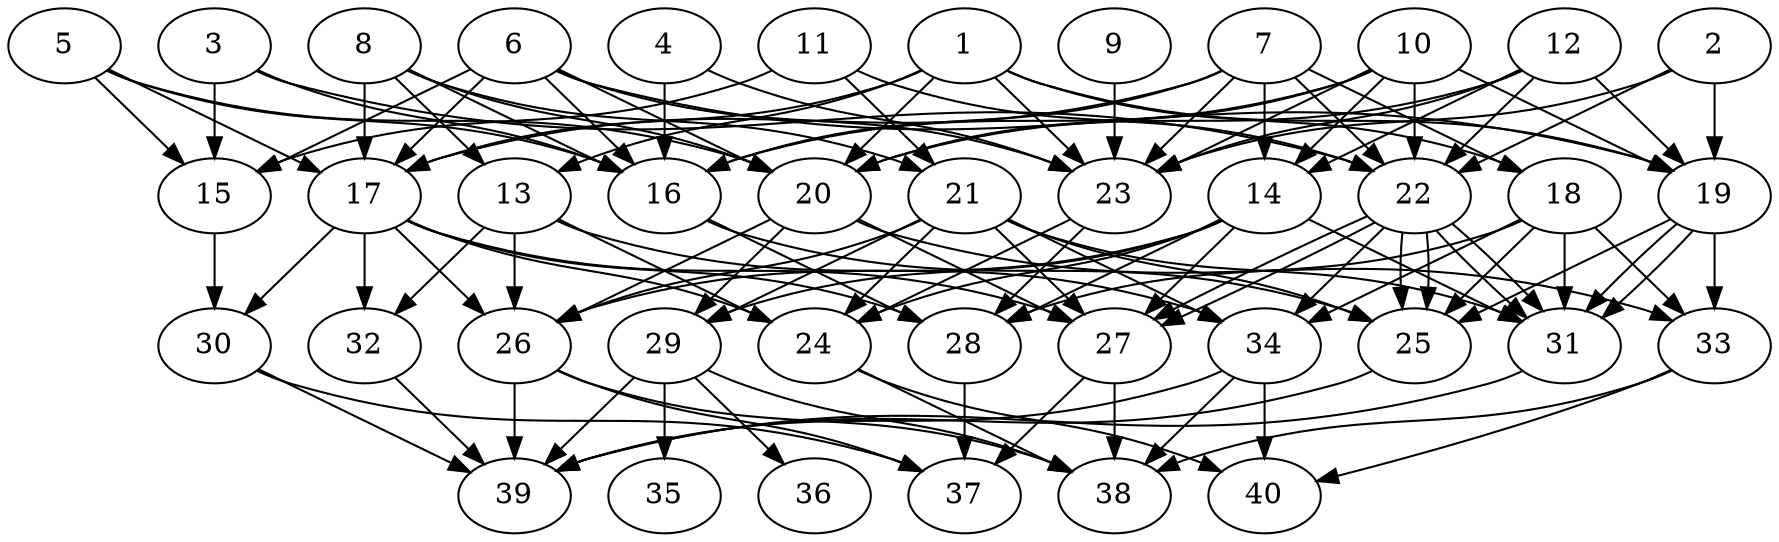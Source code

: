 // DAG automatically generated by daggen at Thu Oct  3 14:06:49 2019
// ./daggen --dot -n 40 --ccr 0.3 --fat 0.7 --regular 0.9 --density 0.6 --mindata 5242880 --maxdata 52428800 
digraph G {
  1 [size="130819413", alpha="0.16", expect_size="39245824"] 
  1 -> 13 [size ="39245824"]
  1 -> 17 [size ="39245824"]
  1 -> 18 [size ="39245824"]
  1 -> 19 [size ="39245824"]
  1 -> 20 [size ="39245824"]
  1 -> 23 [size ="39245824"]
  2 [size="98542933", alpha="0.01", expect_size="29562880"] 
  2 -> 19 [size ="29562880"]
  2 -> 22 [size ="29562880"]
  2 -> 23 [size ="29562880"]
  3 [size="38150827", alpha="0.02", expect_size="11445248"] 
  3 -> 15 [size ="11445248"]
  3 -> 16 [size ="11445248"]
  3 -> 22 [size ="11445248"]
  4 [size="121456640", alpha="0.01", expect_size="36436992"] 
  4 -> 16 [size ="36436992"]
  4 -> 23 [size ="36436992"]
  5 [size="124484267", alpha="0.01", expect_size="37345280"] 
  5 -> 15 [size ="37345280"]
  5 -> 16 [size ="37345280"]
  5 -> 17 [size ="37345280"]
  5 -> 20 [size ="37345280"]
  6 [size="124798293", alpha="0.13", expect_size="37439488"] 
  6 -> 15 [size ="37439488"]
  6 -> 16 [size ="37439488"]
  6 -> 17 [size ="37439488"]
  6 -> 19 [size ="37439488"]
  6 -> 20 [size ="37439488"]
  6 -> 23 [size ="37439488"]
  7 [size="72485547", alpha="0.06", expect_size="21745664"] 
  7 -> 14 [size ="21745664"]
  7 -> 16 [size ="21745664"]
  7 -> 17 [size ="21745664"]
  7 -> 18 [size ="21745664"]
  7 -> 22 [size ="21745664"]
  7 -> 23 [size ="21745664"]
  8 [size="118333440", alpha="0.11", expect_size="35500032"] 
  8 -> 13 [size ="35500032"]
  8 -> 16 [size ="35500032"]
  8 -> 17 [size ="35500032"]
  8 -> 20 [size ="35500032"]
  8 -> 21 [size ="35500032"]
  9 [size="63037440", alpha="0.07", expect_size="18911232"] 
  9 -> 23 [size ="18911232"]
  10 [size="135092907", alpha="0.08", expect_size="40527872"] 
  10 -> 14 [size ="40527872"]
  10 -> 16 [size ="40527872"]
  10 -> 19 [size ="40527872"]
  10 -> 20 [size ="40527872"]
  10 -> 22 [size ="40527872"]
  10 -> 23 [size ="40527872"]
  11 [size="73956693", alpha="0.13", expect_size="22187008"] 
  11 -> 15 [size ="22187008"]
  11 -> 21 [size ="22187008"]
  11 -> 22 [size ="22187008"]
  12 [size="43455147", alpha="0.18", expect_size="13036544"] 
  12 -> 14 [size ="13036544"]
  12 -> 19 [size ="13036544"]
  12 -> 20 [size ="13036544"]
  12 -> 22 [size ="13036544"]
  12 -> 23 [size ="13036544"]
  13 [size="52592640", alpha="0.01", expect_size="15777792"] 
  13 -> 24 [size ="15777792"]
  13 -> 26 [size ="15777792"]
  13 -> 32 [size ="15777792"]
  13 -> 34 [size ="15777792"]
  14 [size="65423360", alpha="0.10", expect_size="19627008"] 
  14 -> 24 [size ="19627008"]
  14 -> 26 [size ="19627008"]
  14 -> 27 [size ="19627008"]
  14 -> 28 [size ="19627008"]
  14 -> 29 [size ="19627008"]
  14 -> 31 [size ="19627008"]
  15 [size="69700267", alpha="0.01", expect_size="20910080"] 
  15 -> 30 [size ="20910080"]
  16 [size="77994667", alpha="0.00", expect_size="23398400"] 
  16 -> 25 [size ="23398400"]
  16 -> 28 [size ="23398400"]
  17 [size="26610347", alpha="0.13", expect_size="7983104"] 
  17 -> 24 [size ="7983104"]
  17 -> 26 [size ="7983104"]
  17 -> 27 [size ="7983104"]
  17 -> 28 [size ="7983104"]
  17 -> 30 [size ="7983104"]
  17 -> 32 [size ="7983104"]
  18 [size="72239787", alpha="0.17", expect_size="21671936"] 
  18 -> 25 [size ="21671936"]
  18 -> 28 [size ="21671936"]
  18 -> 31 [size ="21671936"]
  18 -> 33 [size ="21671936"]
  18 -> 34 [size ="21671936"]
  19 [size="158071467", alpha="0.03", expect_size="47421440"] 
  19 -> 25 [size ="47421440"]
  19 -> 31 [size ="47421440"]
  19 -> 31 [size ="47421440"]
  19 -> 33 [size ="47421440"]
  20 [size="56064000", alpha="0.10", expect_size="16819200"] 
  20 -> 26 [size ="16819200"]
  20 -> 27 [size ="16819200"]
  20 -> 29 [size ="16819200"]
  20 -> 33 [size ="16819200"]
  21 [size="121808213", alpha="0.11", expect_size="36542464"] 
  21 -> 24 [size ="36542464"]
  21 -> 25 [size ="36542464"]
  21 -> 26 [size ="36542464"]
  21 -> 27 [size ="36542464"]
  21 -> 29 [size ="36542464"]
  21 -> 31 [size ="36542464"]
  21 -> 34 [size ="36542464"]
  22 [size="66150400", alpha="0.02", expect_size="19845120"] 
  22 -> 25 [size ="19845120"]
  22 -> 25 [size ="19845120"]
  22 -> 27 [size ="19845120"]
  22 -> 27 [size ="19845120"]
  22 -> 31 [size ="19845120"]
  22 -> 31 [size ="19845120"]
  22 -> 34 [size ="19845120"]
  23 [size="48971093", alpha="0.17", expect_size="14691328"] 
  23 -> 24 [size ="14691328"]
  23 -> 28 [size ="14691328"]
  24 [size="57634133", alpha="0.04", expect_size="17290240"] 
  24 -> 38 [size ="17290240"]
  24 -> 40 [size ="17290240"]
  25 [size="139714560", alpha="0.05", expect_size="41914368"] 
  25 -> 39 [size ="41914368"]
  26 [size="146135040", alpha="0.19", expect_size="43840512"] 
  26 -> 37 [size ="43840512"]
  26 -> 38 [size ="43840512"]
  26 -> 39 [size ="43840512"]
  27 [size="148370773", alpha="0.01", expect_size="44511232"] 
  27 -> 37 [size ="44511232"]
  27 -> 38 [size ="44511232"]
  28 [size="89784320", alpha="0.15", expect_size="26935296"] 
  28 -> 37 [size ="26935296"]
  29 [size="68737707", alpha="0.15", expect_size="20621312"] 
  29 -> 35 [size ="20621312"]
  29 -> 36 [size ="20621312"]
  29 -> 38 [size ="20621312"]
  29 -> 39 [size ="20621312"]
  30 [size="94248960", alpha="0.10", expect_size="28274688"] 
  30 -> 37 [size ="28274688"]
  30 -> 39 [size ="28274688"]
  31 [size="172503040", alpha="0.13", expect_size="51750912"] 
  31 -> 39 [size ="51750912"]
  32 [size="102273707", alpha="0.18", expect_size="30682112"] 
  32 -> 39 [size ="30682112"]
  33 [size="121917440", alpha="0.08", expect_size="36575232"] 
  33 -> 38 [size ="36575232"]
  33 -> 40 [size ="36575232"]
  34 [size="94815573", alpha="0.04", expect_size="28444672"] 
  34 -> 38 [size ="28444672"]
  34 -> 39 [size ="28444672"]
  34 -> 40 [size ="28444672"]
  35 [size="124951893", alpha="0.07", expect_size="37485568"] 
  36 [size="162051413", alpha="0.18", expect_size="48615424"] 
  37 [size="156149760", alpha="0.09", expect_size="46844928"] 
  38 [size="162256213", alpha="0.08", expect_size="48676864"] 
  39 [size="123948373", alpha="0.04", expect_size="37184512"] 
  40 [size="86784000", alpha="0.06", expect_size="26035200"] 
}

